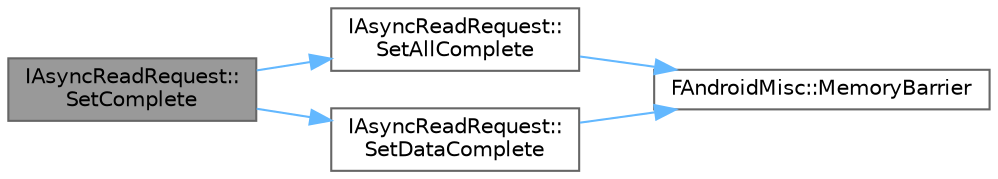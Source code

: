digraph "IAsyncReadRequest::SetComplete"
{
 // INTERACTIVE_SVG=YES
 // LATEX_PDF_SIZE
  bgcolor="transparent";
  edge [fontname=Helvetica,fontsize=10,labelfontname=Helvetica,labelfontsize=10];
  node [fontname=Helvetica,fontsize=10,shape=box,height=0.2,width=0.4];
  rankdir="LR";
  Node1 [id="Node000001",label="IAsyncReadRequest::\lSetComplete",height=0.2,width=0.4,color="gray40", fillcolor="grey60", style="filled", fontcolor="black",tooltip=" "];
  Node1 -> Node2 [id="edge1_Node000001_Node000002",color="steelblue1",style="solid",tooltip=" "];
  Node2 [id="Node000002",label="IAsyncReadRequest::\lSetAllComplete",height=0.2,width=0.4,color="grey40", fillcolor="white", style="filled",URL="$db/d75/classIAsyncReadRequest.html#a7b199d3739529a721a2d144cde2b940b",tooltip=" "];
  Node2 -> Node3 [id="edge2_Node000002_Node000003",color="steelblue1",style="solid",tooltip=" "];
  Node3 [id="Node000003",label="FAndroidMisc::MemoryBarrier",height=0.2,width=0.4,color="grey40", fillcolor="white", style="filled",URL="$db/d8b/structFAndroidMisc.html#a047b0e2fcad1de31f3f8d408b507084c",tooltip=" "];
  Node1 -> Node4 [id="edge3_Node000001_Node000004",color="steelblue1",style="solid",tooltip=" "];
  Node4 [id="Node000004",label="IAsyncReadRequest::\lSetDataComplete",height=0.2,width=0.4,color="grey40", fillcolor="white", style="filled",URL="$db/d75/classIAsyncReadRequest.html#a7b51251eb986efa99798e96dc23e1a82",tooltip=" "];
  Node4 -> Node3 [id="edge4_Node000004_Node000003",color="steelblue1",style="solid",tooltip=" "];
}
